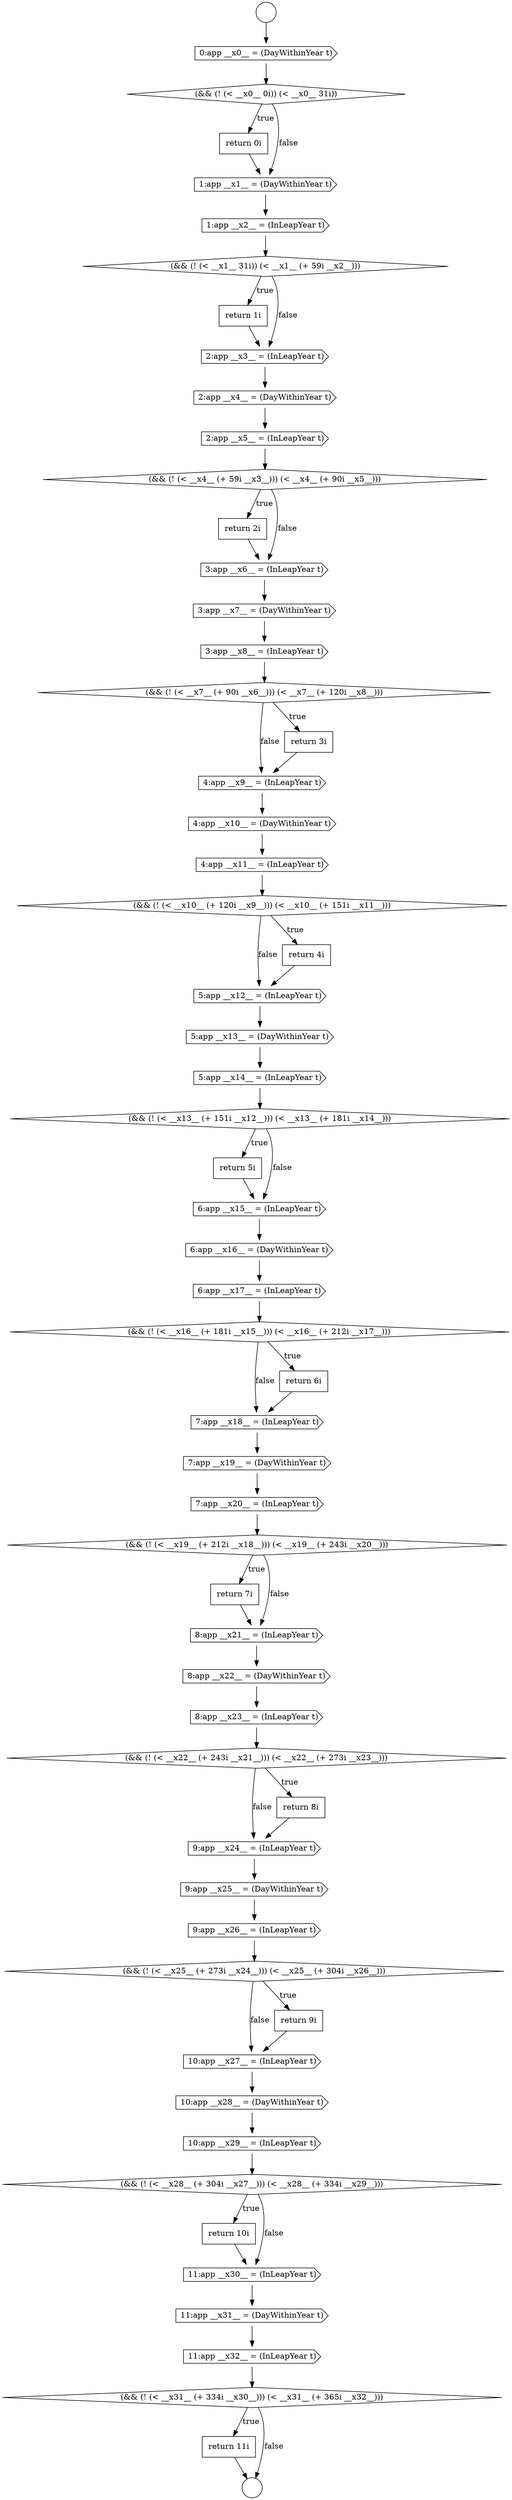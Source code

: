 digraph {
  node20053 [shape=diamond, label=<<font color="black">(&amp;&amp; (! (&lt; __x16__ (+ 181i __x15__))) (&lt; __x16__ (+ 212i __x17__)))</font>> color="black" fillcolor="white" style=filled]
  node20057 [shape=cds, label=<<font color="black">7:app __x20__ = (InLeapYear t)</font>> color="black" fillcolor="white" style=filled]
  node20051 [shape=cds, label=<<font color="black">6:app __x16__ = (DayWithinYear t)</font>> color="black" fillcolor="white" style=filled]
  node20041 [shape=cds, label=<<font color="black">4:app __x10__ = (DayWithinYear t)</font>> color="black" fillcolor="white" style=filled]
  node20076 [shape=cds, label=<<font color="black">11:app __x31__ = (DayWithinYear t)</font>> color="black" fillcolor="white" style=filled]
  node20055 [shape=cds, label=<<font color="black">7:app __x18__ = (InLeapYear t)</font>> color="black" fillcolor="white" style=filled]
  node20045 [shape=cds, label=<<font color="black">5:app __x12__ = (InLeapYear t)</font>> color="black" fillcolor="white" style=filled]
  node20073 [shape=diamond, label=<<font color="black">(&amp;&amp; (! (&lt; __x28__ (+ 304i __x27__))) (&lt; __x28__ (+ 334i __x29__)))</font>> color="black" fillcolor="white" style=filled]
  node20056 [shape=cds, label=<<font color="black">7:app __x19__ = (DayWithinYear t)</font>> color="black" fillcolor="white" style=filled]
  node20046 [shape=cds, label=<<font color="black">5:app __x13__ = (DayWithinYear t)</font>> color="black" fillcolor="white" style=filled]
  node20063 [shape=diamond, label=<<font color="black">(&amp;&amp; (! (&lt; __x22__ (+ 243i __x21__))) (&lt; __x22__ (+ 273i __x23__)))</font>> color="black" fillcolor="white" style=filled]
  node20066 [shape=cds, label=<<font color="black">9:app __x25__ = (DayWithinYear t)</font>> color="black" fillcolor="white" style=filled]
  node20031 [shape=cds, label=<<font color="black">2:app __x4__ = (DayWithinYear t)</font>> color="black" fillcolor="white" style=filled]
  node20034 [shape=none, margin=0, label=<<font color="black">
    <table border="0" cellborder="1" cellspacing="0" cellpadding="10">
      <tr><td align="left">return 2i</td></tr>
    </table>
  </font>> color="black" fillcolor="white" style=filled]
  node20078 [shape=diamond, label=<<font color="black">(&amp;&amp; (! (&lt; __x31__ (+ 334i __x30__))) (&lt; __x31__ (+ 365i __x32__)))</font>> color="black" fillcolor="white" style=filled]
  node20070 [shape=cds, label=<<font color="black">10:app __x27__ = (InLeapYear t)</font>> color="black" fillcolor="white" style=filled]
  node20059 [shape=none, margin=0, label=<<font color="black">
    <table border="0" cellborder="1" cellspacing="0" cellpadding="10">
      <tr><td align="left">return 7i</td></tr>
    </table>
  </font>> color="black" fillcolor="white" style=filled]
  node20074 [shape=none, margin=0, label=<<font color="black">
    <table border="0" cellborder="1" cellspacing="0" cellpadding="10">
      <tr><td align="left">return 10i</td></tr>
    </table>
  </font>> color="black" fillcolor="white" style=filled]
  node20038 [shape=diamond, label=<<font color="black">(&amp;&amp; (! (&lt; __x7__ (+ 90i __x6__))) (&lt; __x7__ (+ 120i __x8__)))</font>> color="black" fillcolor="white" style=filled]
  node20027 [shape=cds, label=<<font color="black">1:app __x2__ = (InLeapYear t)</font>> color="black" fillcolor="white" style=filled]
  node20049 [shape=none, margin=0, label=<<font color="black">
    <table border="0" cellborder="1" cellspacing="0" cellpadding="10">
      <tr><td align="left">return 5i</td></tr>
    </table>
  </font>> color="black" fillcolor="white" style=filled]
  node20042 [shape=cds, label=<<font color="black">4:app __x11__ = (InLeapYear t)</font>> color="black" fillcolor="white" style=filled]
  node20021 [shape=circle label=" " color="black" fillcolor="white" style=filled]
  node20025 [shape=none, margin=0, label=<<font color="black">
    <table border="0" cellborder="1" cellspacing="0" cellpadding="10">
      <tr><td align="left">return 0i</td></tr>
    </table>
  </font>> color="black" fillcolor="white" style=filled]
  node20079 [shape=none, margin=0, label=<<font color="black">
    <table border="0" cellborder="1" cellspacing="0" cellpadding="10">
      <tr><td align="left">return 11i</td></tr>
    </table>
  </font>> color="black" fillcolor="white" style=filled]
  node20047 [shape=cds, label=<<font color="black">5:app __x14__ = (InLeapYear t)</font>> color="black" fillcolor="white" style=filled]
  node20065 [shape=cds, label=<<font color="black">9:app __x24__ = (InLeapYear t)</font>> color="black" fillcolor="white" style=filled]
  node20052 [shape=cds, label=<<font color="black">6:app __x17__ = (InLeapYear t)</font>> color="black" fillcolor="white" style=filled]
  node20032 [shape=cds, label=<<font color="black">2:app __x5__ = (InLeapYear t)</font>> color="black" fillcolor="white" style=filled]
  node20033 [shape=diamond, label=<<font color="black">(&amp;&amp; (! (&lt; __x4__ (+ 59i __x3__))) (&lt; __x4__ (+ 90i __x5__)))</font>> color="black" fillcolor="white" style=filled]
  node20069 [shape=none, margin=0, label=<<font color="black">
    <table border="0" cellborder="1" cellspacing="0" cellpadding="10">
      <tr><td align="left">return 9i</td></tr>
    </table>
  </font>> color="black" fillcolor="white" style=filled]
  node20043 [shape=diamond, label=<<font color="black">(&amp;&amp; (! (&lt; __x10__ (+ 120i __x9__))) (&lt; __x10__ (+ 151i __x11__)))</font>> color="black" fillcolor="white" style=filled]
  node20064 [shape=none, margin=0, label=<<font color="black">
    <table border="0" cellborder="1" cellspacing="0" cellpadding="10">
      <tr><td align="left">return 8i</td></tr>
    </table>
  </font>> color="black" fillcolor="white" style=filled]
  node20028 [shape=diamond, label=<<font color="black">(&amp;&amp; (! (&lt; __x1__ 31i)) (&lt; __x1__ (+ 59i __x2__)))</font>> color="black" fillcolor="white" style=filled]
  node20075 [shape=cds, label=<<font color="black">11:app __x30__ = (InLeapYear t)</font>> color="black" fillcolor="white" style=filled]
  node20037 [shape=cds, label=<<font color="black">3:app __x8__ = (InLeapYear t)</font>> color="black" fillcolor="white" style=filled]
  node20060 [shape=cds, label=<<font color="black">8:app __x21__ = (InLeapYear t)</font>> color="black" fillcolor="white" style=filled]
  node20024 [shape=diamond, label=<<font color="black">(&amp;&amp; (! (&lt; __x0__ 0i)) (&lt; __x0__ 31i))</font>> color="black" fillcolor="white" style=filled]
  node20029 [shape=none, margin=0, label=<<font color="black">
    <table border="0" cellborder="1" cellspacing="0" cellpadding="10">
      <tr><td align="left">return 1i</td></tr>
    </table>
  </font>> color="black" fillcolor="white" style=filled]
  node20036 [shape=cds, label=<<font color="black">3:app __x7__ = (DayWithinYear t)</font>> color="black" fillcolor="white" style=filled]
  node20048 [shape=diamond, label=<<font color="black">(&amp;&amp; (! (&lt; __x13__ (+ 151i __x12__))) (&lt; __x13__ (+ 181i __x14__)))</font>> color="black" fillcolor="white" style=filled]
  node20068 [shape=diamond, label=<<font color="black">(&amp;&amp; (! (&lt; __x25__ (+ 273i __x24__))) (&lt; __x25__ (+ 304i __x26__)))</font>> color="black" fillcolor="white" style=filled]
  node20061 [shape=cds, label=<<font color="black">8:app __x22__ = (DayWithinYear t)</font>> color="black" fillcolor="white" style=filled]
  node20023 [shape=cds, label=<<font color="black">0:app __x0__ = (DayWithinYear t)</font>> color="black" fillcolor="white" style=filled]
  node20044 [shape=none, margin=0, label=<<font color="black">
    <table border="0" cellborder="1" cellspacing="0" cellpadding="10">
      <tr><td align="left">return 4i</td></tr>
    </table>
  </font>> color="black" fillcolor="white" style=filled]
  node20062 [shape=cds, label=<<font color="black">8:app __x23__ = (InLeapYear t)</font>> color="black" fillcolor="white" style=filled]
  node20077 [shape=cds, label=<<font color="black">11:app __x32__ = (InLeapYear t)</font>> color="black" fillcolor="white" style=filled]
  node20030 [shape=cds, label=<<font color="black">2:app __x3__ = (InLeapYear t)</font>> color="black" fillcolor="white" style=filled]
  node20067 [shape=cds, label=<<font color="black">9:app __x26__ = (InLeapYear t)</font>> color="black" fillcolor="white" style=filled]
  node20040 [shape=cds, label=<<font color="black">4:app __x9__ = (InLeapYear t)</font>> color="black" fillcolor="white" style=filled]
  node20035 [shape=cds, label=<<font color="black">3:app __x6__ = (InLeapYear t)</font>> color="black" fillcolor="white" style=filled]
  node20050 [shape=cds, label=<<font color="black">6:app __x15__ = (InLeapYear t)</font>> color="black" fillcolor="white" style=filled]
  node20072 [shape=cds, label=<<font color="black">10:app __x29__ = (InLeapYear t)</font>> color="black" fillcolor="white" style=filled]
  node20054 [shape=none, margin=0, label=<<font color="black">
    <table border="0" cellborder="1" cellspacing="0" cellpadding="10">
      <tr><td align="left">return 6i</td></tr>
    </table>
  </font>> color="black" fillcolor="white" style=filled]
  node20022 [shape=circle label=" " color="black" fillcolor="white" style=filled]
  node20058 [shape=diamond, label=<<font color="black">(&amp;&amp; (! (&lt; __x19__ (+ 212i __x18__))) (&lt; __x19__ (+ 243i __x20__)))</font>> color="black" fillcolor="white" style=filled]
  node20026 [shape=cds, label=<<font color="black">1:app __x1__ = (DayWithinYear t)</font>> color="black" fillcolor="white" style=filled]
  node20071 [shape=cds, label=<<font color="black">10:app __x28__ = (DayWithinYear t)</font>> color="black" fillcolor="white" style=filled]
  node20039 [shape=none, margin=0, label=<<font color="black">
    <table border="0" cellborder="1" cellspacing="0" cellpadding="10">
      <tr><td align="left">return 3i</td></tr>
    </table>
  </font>> color="black" fillcolor="white" style=filled]
  node20055 -> node20056 [ color="black"]
  node20049 -> node20050 [ color="black"]
  node20043 -> node20044 [label=<<font color="black">true</font>> color="black"]
  node20043 -> node20045 [label=<<font color="black">false</font>> color="black"]
  node20038 -> node20039 [label=<<font color="black">true</font>> color="black"]
  node20038 -> node20040 [label=<<font color="black">false</font>> color="black"]
  node20054 -> node20055 [ color="black"]
  node20042 -> node20043 [ color="black"]
  node20041 -> node20042 [ color="black"]
  node20077 -> node20078 [ color="black"]
  node20066 -> node20067 [ color="black"]
  node20035 -> node20036 [ color="black"]
  node20070 -> node20071 [ color="black"]
  node20046 -> node20047 [ color="black"]
  node20048 -> node20049 [label=<<font color="black">true</font>> color="black"]
  node20048 -> node20050 [label=<<font color="black">false</font>> color="black"]
  node20078 -> node20079 [label=<<font color="black">true</font>> color="black"]
  node20078 -> node20022 [label=<<font color="black">false</font>> color="black"]
  node20076 -> node20077 [ color="black"]
  node20051 -> node20052 [ color="black"]
  node20079 -> node20022 [ color="black"]
  node20023 -> node20024 [ color="black"]
  node20058 -> node20059 [label=<<font color="black">true</font>> color="black"]
  node20058 -> node20060 [label=<<font color="black">false</font>> color="black"]
  node20067 -> node20068 [ color="black"]
  node20069 -> node20070 [ color="black"]
  node20033 -> node20034 [label=<<font color="black">true</font>> color="black"]
  node20033 -> node20035 [label=<<font color="black">false</font>> color="black"]
  node20034 -> node20035 [ color="black"]
  node20062 -> node20063 [ color="black"]
  node20068 -> node20069 [label=<<font color="black">true</font>> color="black"]
  node20068 -> node20070 [label=<<font color="black">false</font>> color="black"]
  node20052 -> node20053 [ color="black"]
  node20045 -> node20046 [ color="black"]
  node20050 -> node20051 [ color="black"]
  node20060 -> node20061 [ color="black"]
  node20059 -> node20060 [ color="black"]
  node20063 -> node20064 [label=<<font color="black">true</font>> color="black"]
  node20063 -> node20065 [label=<<font color="black">false</font>> color="black"]
  node20044 -> node20045 [ color="black"]
  node20075 -> node20076 [ color="black"]
  node20031 -> node20032 [ color="black"]
  node20029 -> node20030 [ color="black"]
  node20032 -> node20033 [ color="black"]
  node20057 -> node20058 [ color="black"]
  node20047 -> node20048 [ color="black"]
  node20037 -> node20038 [ color="black"]
  node20027 -> node20028 [ color="black"]
  node20021 -> node20023 [ color="black"]
  node20071 -> node20072 [ color="black"]
  node20072 -> node20073 [ color="black"]
  node20064 -> node20065 [ color="black"]
  node20053 -> node20054 [label=<<font color="black">true</font>> color="black"]
  node20053 -> node20055 [label=<<font color="black">false</font>> color="black"]
  node20073 -> node20074 [label=<<font color="black">true</font>> color="black"]
  node20073 -> node20075 [label=<<font color="black">false</font>> color="black"]
  node20030 -> node20031 [ color="black"]
  node20024 -> node20025 [label=<<font color="black">true</font>> color="black"]
  node20024 -> node20026 [label=<<font color="black">false</font>> color="black"]
  node20074 -> node20075 [ color="black"]
  node20036 -> node20037 [ color="black"]
  node20065 -> node20066 [ color="black"]
  node20040 -> node20041 [ color="black"]
  node20056 -> node20057 [ color="black"]
  node20026 -> node20027 [ color="black"]
  node20061 -> node20062 [ color="black"]
  node20039 -> node20040 [ color="black"]
  node20028 -> node20029 [label=<<font color="black">true</font>> color="black"]
  node20028 -> node20030 [label=<<font color="black">false</font>> color="black"]
  node20025 -> node20026 [ color="black"]
}
